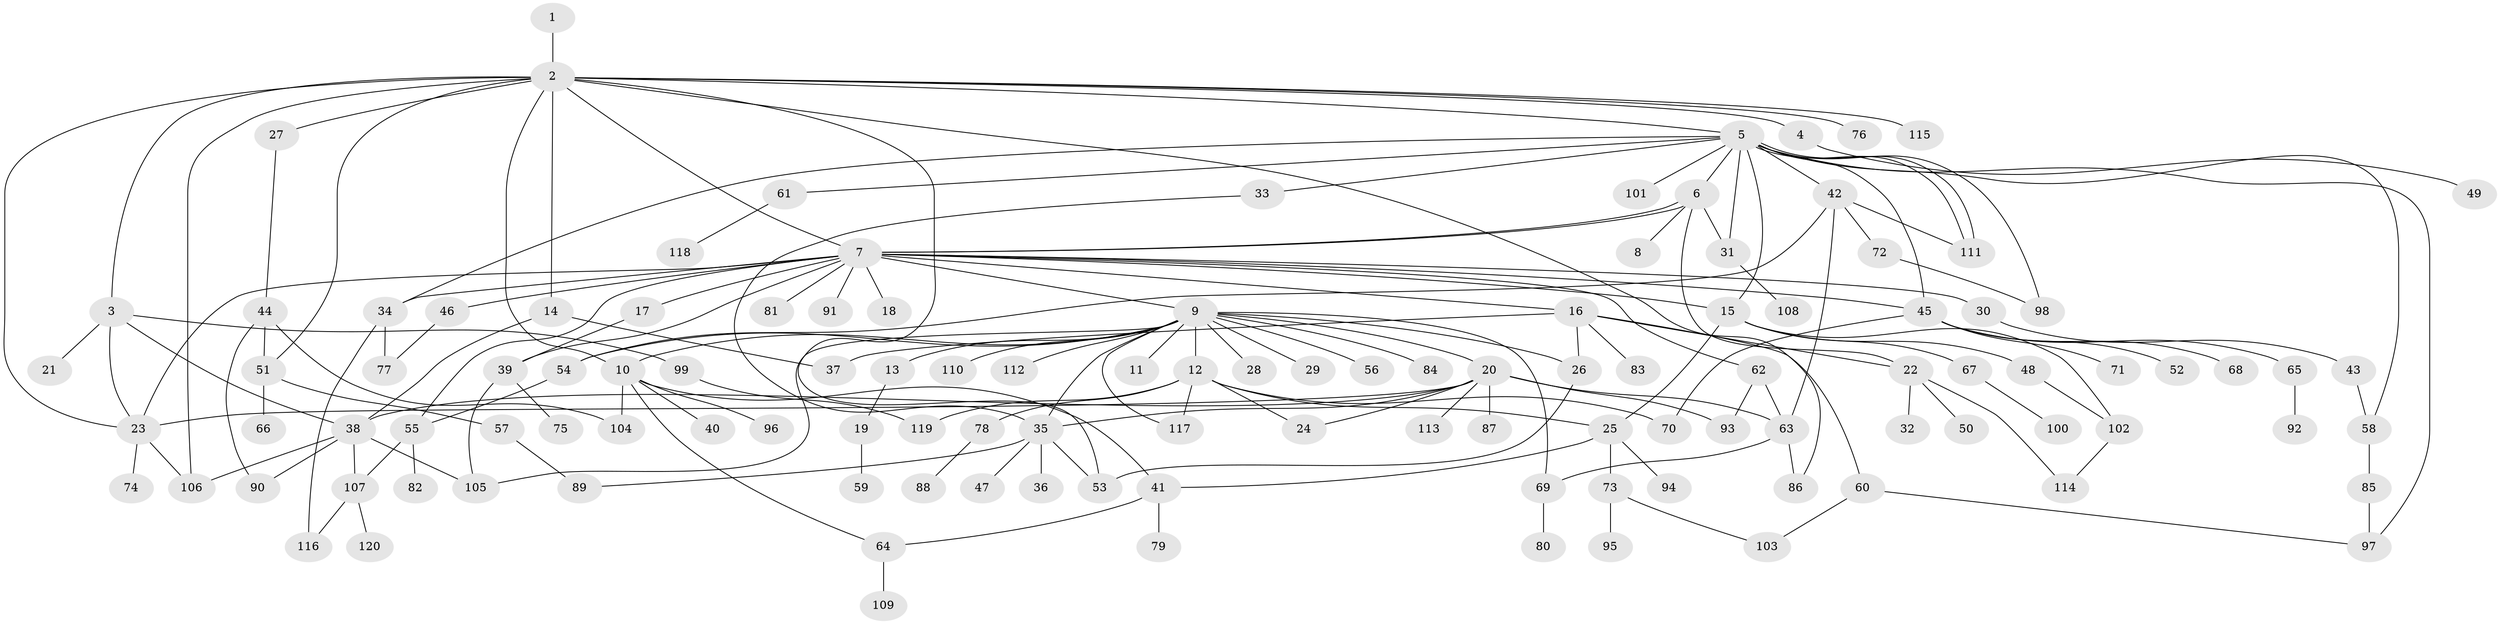 // coarse degree distribution, {10: 0.023809523809523808, 6: 0.023809523809523808, 1: 0.6904761904761905, 34: 0.023809523809523808, 5: 0.023809523809523808, 2: 0.19047619047619047, 4: 0.023809523809523808}
// Generated by graph-tools (version 1.1) at 2025/18/03/04/25 18:18:08]
// undirected, 120 vertices, 173 edges
graph export_dot {
graph [start="1"]
  node [color=gray90,style=filled];
  1;
  2;
  3;
  4;
  5;
  6;
  7;
  8;
  9;
  10;
  11;
  12;
  13;
  14;
  15;
  16;
  17;
  18;
  19;
  20;
  21;
  22;
  23;
  24;
  25;
  26;
  27;
  28;
  29;
  30;
  31;
  32;
  33;
  34;
  35;
  36;
  37;
  38;
  39;
  40;
  41;
  42;
  43;
  44;
  45;
  46;
  47;
  48;
  49;
  50;
  51;
  52;
  53;
  54;
  55;
  56;
  57;
  58;
  59;
  60;
  61;
  62;
  63;
  64;
  65;
  66;
  67;
  68;
  69;
  70;
  71;
  72;
  73;
  74;
  75;
  76;
  77;
  78;
  79;
  80;
  81;
  82;
  83;
  84;
  85;
  86;
  87;
  88;
  89;
  90;
  91;
  92;
  93;
  94;
  95;
  96;
  97;
  98;
  99;
  100;
  101;
  102;
  103;
  104;
  105;
  106;
  107;
  108;
  109;
  110;
  111;
  112;
  113;
  114;
  115;
  116;
  117;
  118;
  119;
  120;
  1 -- 2;
  2 -- 3;
  2 -- 4;
  2 -- 5;
  2 -- 7;
  2 -- 10;
  2 -- 14;
  2 -- 23;
  2 -- 27;
  2 -- 51;
  2 -- 53;
  2 -- 76;
  2 -- 86;
  2 -- 106;
  2 -- 115;
  3 -- 21;
  3 -- 23;
  3 -- 38;
  3 -- 99;
  4 -- 49;
  5 -- 6;
  5 -- 15;
  5 -- 31;
  5 -- 33;
  5 -- 34;
  5 -- 42;
  5 -- 45;
  5 -- 58;
  5 -- 61;
  5 -- 97;
  5 -- 98;
  5 -- 101;
  5 -- 111;
  5 -- 111;
  6 -- 7;
  6 -- 7;
  6 -- 8;
  6 -- 22;
  6 -- 31;
  7 -- 9;
  7 -- 15;
  7 -- 16;
  7 -- 17;
  7 -- 18;
  7 -- 23;
  7 -- 30;
  7 -- 34;
  7 -- 39;
  7 -- 45;
  7 -- 46;
  7 -- 55;
  7 -- 62;
  7 -- 81;
  7 -- 91;
  9 -- 10;
  9 -- 11;
  9 -- 12;
  9 -- 13;
  9 -- 20;
  9 -- 26;
  9 -- 28;
  9 -- 29;
  9 -- 35;
  9 -- 54;
  9 -- 56;
  9 -- 69;
  9 -- 84;
  9 -- 105;
  9 -- 110;
  9 -- 112;
  9 -- 117;
  10 -- 40;
  10 -- 41;
  10 -- 64;
  10 -- 96;
  10 -- 104;
  12 -- 24;
  12 -- 25;
  12 -- 70;
  12 -- 78;
  12 -- 117;
  12 -- 119;
  13 -- 19;
  14 -- 37;
  14 -- 38;
  15 -- 25;
  15 -- 48;
  15 -- 67;
  15 -- 102;
  16 -- 22;
  16 -- 26;
  16 -- 37;
  16 -- 60;
  16 -- 83;
  17 -- 39;
  19 -- 59;
  20 -- 23;
  20 -- 24;
  20 -- 35;
  20 -- 38;
  20 -- 63;
  20 -- 87;
  20 -- 93;
  20 -- 113;
  22 -- 32;
  22 -- 50;
  22 -- 114;
  23 -- 74;
  23 -- 106;
  25 -- 41;
  25 -- 73;
  25 -- 94;
  26 -- 53;
  27 -- 44;
  30 -- 43;
  31 -- 108;
  33 -- 35;
  34 -- 77;
  34 -- 116;
  35 -- 36;
  35 -- 47;
  35 -- 53;
  35 -- 89;
  38 -- 90;
  38 -- 105;
  38 -- 106;
  38 -- 107;
  39 -- 75;
  39 -- 105;
  41 -- 64;
  41 -- 79;
  42 -- 54;
  42 -- 63;
  42 -- 72;
  42 -- 111;
  43 -- 58;
  44 -- 51;
  44 -- 90;
  44 -- 104;
  45 -- 52;
  45 -- 65;
  45 -- 68;
  45 -- 70;
  45 -- 71;
  46 -- 77;
  48 -- 102;
  51 -- 57;
  51 -- 66;
  54 -- 55;
  55 -- 82;
  55 -- 107;
  57 -- 89;
  58 -- 85;
  60 -- 97;
  60 -- 103;
  61 -- 118;
  62 -- 63;
  62 -- 93;
  63 -- 69;
  63 -- 86;
  64 -- 109;
  65 -- 92;
  67 -- 100;
  69 -- 80;
  72 -- 98;
  73 -- 95;
  73 -- 103;
  78 -- 88;
  85 -- 97;
  99 -- 119;
  102 -- 114;
  107 -- 116;
  107 -- 120;
}

